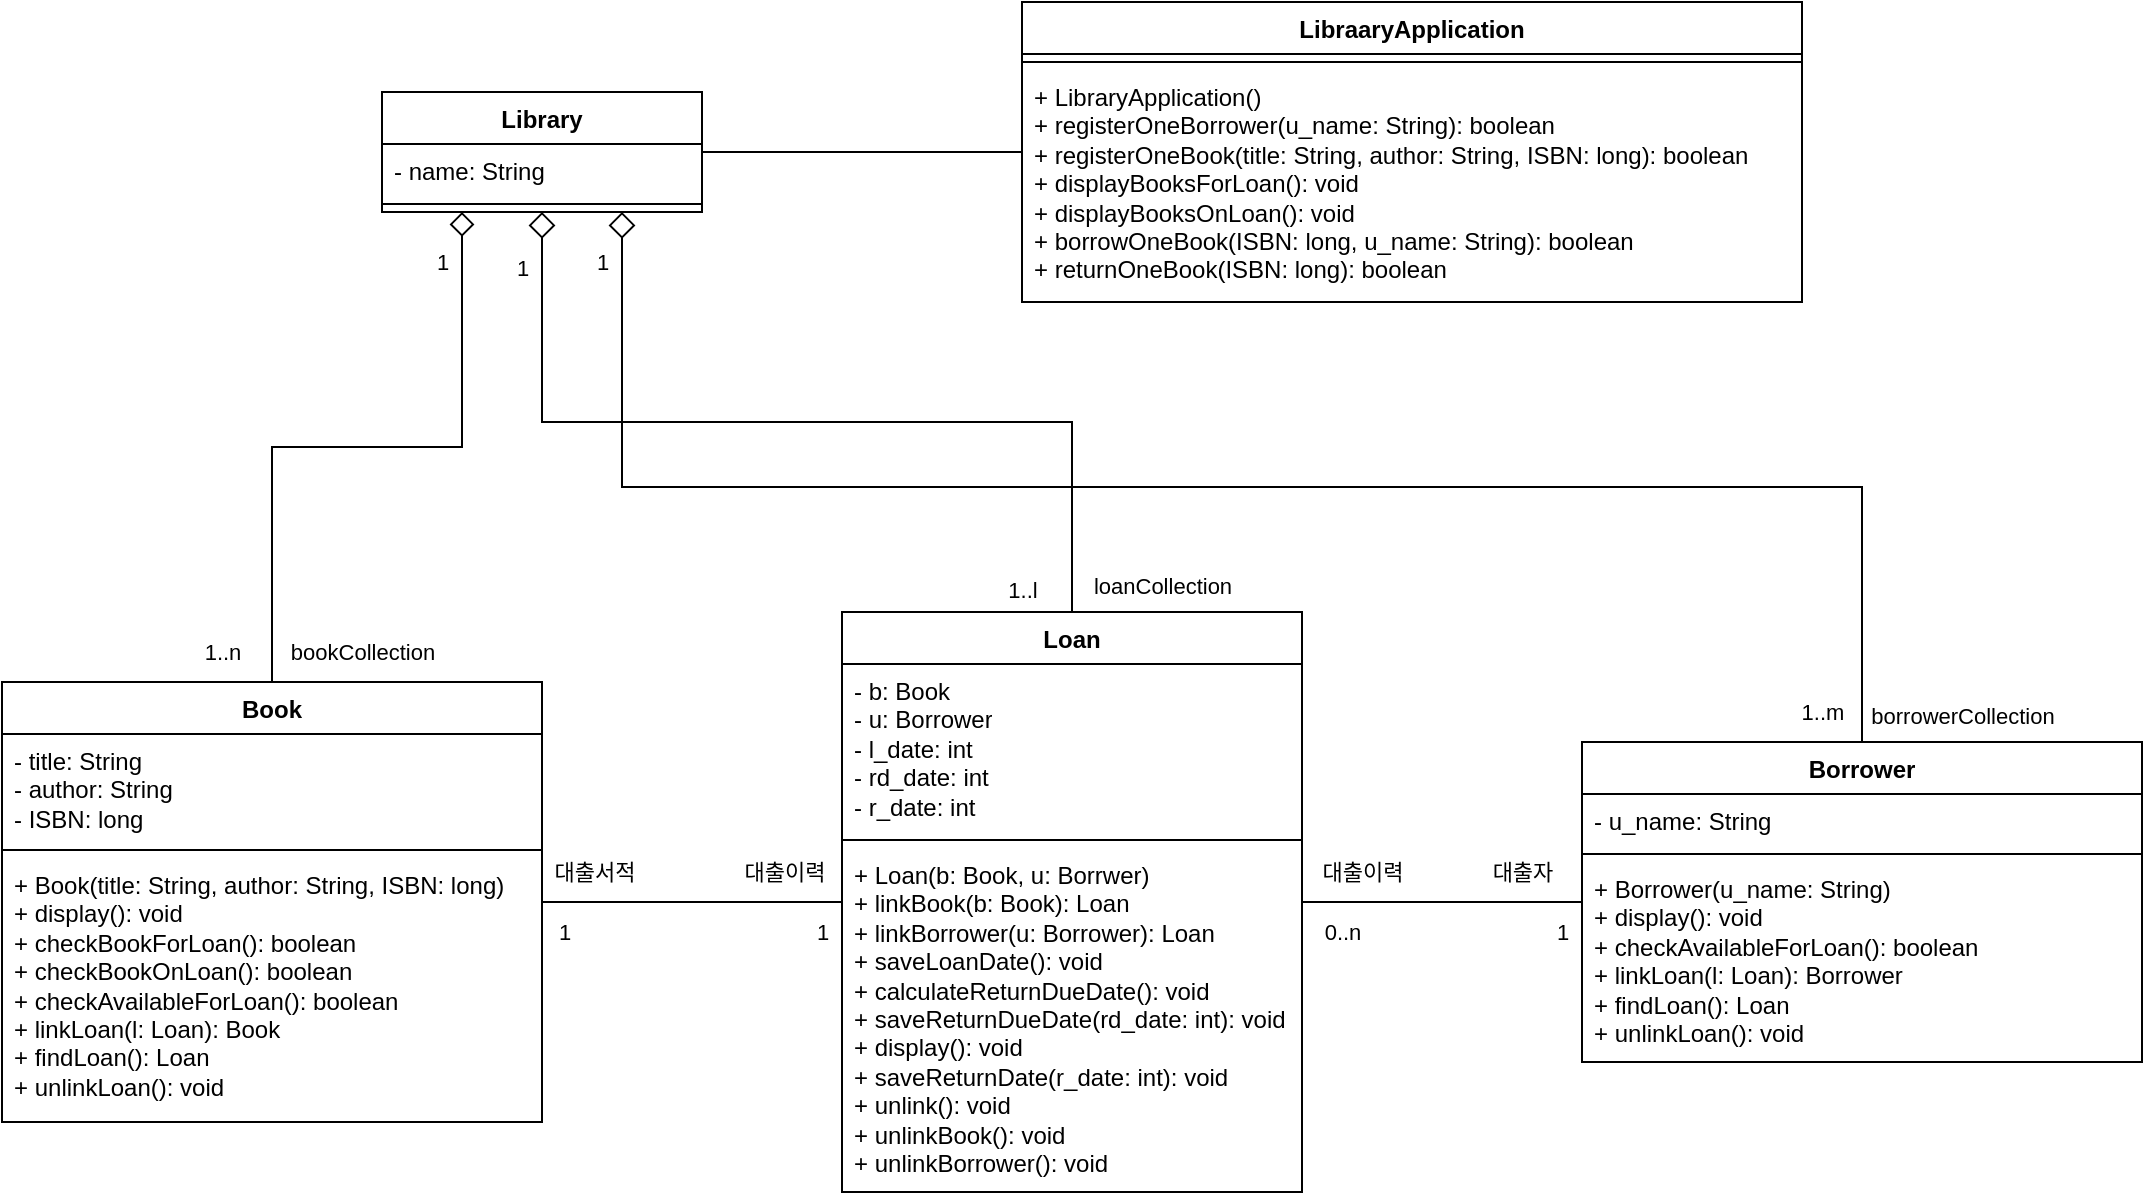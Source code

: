 <mxfile version="22.1.3" type="google">
  <diagram name="Page-1" id="c4acf3e9-155e-7222-9cf6-157b1a14988f">
    <mxGraphModel grid="1" page="1" gridSize="10" guides="1" tooltips="1" connect="1" arrows="1" fold="1" pageScale="1" pageWidth="850" pageHeight="1100" background="none" math="0" shadow="0">
      <root>
        <mxCell id="0" />
        <mxCell id="1" parent="0" />
        <mxCell id="Milk-nHkZDeJSsroibHT-47" style="edgeStyle=orthogonalEdgeStyle;rounded=0;orthogonalLoop=1;jettySize=auto;html=1;exitX=1;exitY=0.5;exitDx=0;exitDy=0;endArrow=none;endFill=0;" edge="1" parent="1" source="Milk-nHkZDeJSsroibHT-1" target="Milk-nHkZDeJSsroibHT-5">
          <mxGeometry relative="1" as="geometry" />
        </mxCell>
        <mxCell id="Milk-nHkZDeJSsroibHT-1" value="Library" style="swimlane;fontStyle=1;align=center;verticalAlign=top;childLayout=stackLayout;horizontal=1;startSize=26;horizontalStack=0;resizeParent=1;resizeParentMax=0;resizeLast=0;collapsible=1;marginBottom=0;whiteSpace=wrap;html=1;" vertex="1" parent="1">
          <mxGeometry x="150" y="60" width="160" height="60" as="geometry" />
        </mxCell>
        <mxCell id="Milk-nHkZDeJSsroibHT-2" value="- name: String" style="text;strokeColor=none;fillColor=none;align=left;verticalAlign=top;spacingLeft=4;spacingRight=4;overflow=hidden;rotatable=0;points=[[0,0.5],[1,0.5]];portConstraint=eastwest;whiteSpace=wrap;html=1;" vertex="1" parent="Milk-nHkZDeJSsroibHT-1">
          <mxGeometry y="26" width="160" height="26" as="geometry" />
        </mxCell>
        <mxCell id="Milk-nHkZDeJSsroibHT-3" value="" style="line;strokeWidth=1;fillColor=none;align=left;verticalAlign=middle;spacingTop=-1;spacingLeft=3;spacingRight=3;rotatable=0;labelPosition=right;points=[];portConstraint=eastwest;strokeColor=inherit;" vertex="1" parent="Milk-nHkZDeJSsroibHT-1">
          <mxGeometry y="52" width="160" height="8" as="geometry" />
        </mxCell>
        <mxCell id="Milk-nHkZDeJSsroibHT-5" value="LibraaryApplication" style="swimlane;fontStyle=1;align=center;verticalAlign=top;childLayout=stackLayout;horizontal=1;startSize=26;horizontalStack=0;resizeParent=1;resizeParentMax=0;resizeLast=0;collapsible=1;marginBottom=0;whiteSpace=wrap;html=1;" vertex="1" parent="1">
          <mxGeometry x="470" y="15" width="390" height="150" as="geometry">
            <mxRectangle x="440" y="47" width="150" height="30" as="alternateBounds" />
          </mxGeometry>
        </mxCell>
        <mxCell id="Milk-nHkZDeJSsroibHT-7" value="" style="line;strokeWidth=1;fillColor=none;align=left;verticalAlign=middle;spacingTop=-1;spacingLeft=3;spacingRight=3;rotatable=0;labelPosition=right;points=[];portConstraint=eastwest;strokeColor=inherit;" vertex="1" parent="Milk-nHkZDeJSsroibHT-5">
          <mxGeometry y="26" width="390" height="8" as="geometry" />
        </mxCell>
        <mxCell id="Milk-nHkZDeJSsroibHT-8" value="+ LibraryApplication()&lt;br&gt;+ registerOneBorrower(u_name: String): boolean&lt;br&gt;+ registerOneBook(title: String, author: String, ISBN: long): boolean&lt;br&gt;+ displayBooksForLoan(): void&lt;br&gt;+ displayBooksOnLoan(): void&lt;br&gt;+&amp;nbsp;borrowOneBook(ISBN: long, u_name: String): boolean&lt;br&gt;+ returnOneBook(ISBN: long): boolean" style="text;strokeColor=none;fillColor=none;align=left;verticalAlign=top;spacingLeft=4;spacingRight=4;overflow=hidden;rotatable=0;points=[[0,0.5],[1,0.5]];portConstraint=eastwest;whiteSpace=wrap;html=1;" vertex="1" parent="Milk-nHkZDeJSsroibHT-5">
          <mxGeometry y="34" width="390" height="116" as="geometry" />
        </mxCell>
        <mxCell id="Milk-nHkZDeJSsroibHT-17" style="edgeStyle=orthogonalEdgeStyle;rounded=0;orthogonalLoop=1;jettySize=auto;html=1;exitX=0.5;exitY=0;exitDx=0;exitDy=0;entryX=0.25;entryY=1;entryDx=0;entryDy=0;endArrow=diamond;endFill=0;strokeWidth=1;endSize=10;" edge="1" parent="1" source="Milk-nHkZDeJSsroibHT-13" target="Milk-nHkZDeJSsroibHT-1">
          <mxGeometry relative="1" as="geometry" />
        </mxCell>
        <mxCell id="Milk-nHkZDeJSsroibHT-38" value="1..n" style="edgeLabel;html=1;align=center;verticalAlign=middle;resizable=0;points=[];" connectable="0" vertex="1" parent="Milk-nHkZDeJSsroibHT-17">
          <mxGeometry x="-0.849" y="2" relative="1" as="geometry">
            <mxPoint x="-23" y="10" as="offset" />
          </mxGeometry>
        </mxCell>
        <mxCell id="Milk-nHkZDeJSsroibHT-39" value="bookCollection" style="edgeLabel;html=1;align=center;verticalAlign=middle;resizable=0;points=[];" connectable="0" vertex="1" parent="Milk-nHkZDeJSsroibHT-17">
          <mxGeometry x="-0.906" y="1" relative="1" as="geometry">
            <mxPoint x="46" as="offset" />
          </mxGeometry>
        </mxCell>
        <mxCell id="Milk-nHkZDeJSsroibHT-44" value="1" style="edgeLabel;html=1;align=center;verticalAlign=middle;resizable=0;points=[];" connectable="0" vertex="1" parent="Milk-nHkZDeJSsroibHT-17">
          <mxGeometry x="0.853" y="-1" relative="1" as="geometry">
            <mxPoint x="-11" as="offset" />
          </mxGeometry>
        </mxCell>
        <mxCell id="Milk-nHkZDeJSsroibHT-26" style="edgeStyle=orthogonalEdgeStyle;rounded=0;orthogonalLoop=1;jettySize=auto;html=1;exitX=1;exitY=0.5;exitDx=0;exitDy=0;endArrow=none;endFill=0;" edge="1" parent="1" source="Milk-nHkZDeJSsroibHT-13" target="Milk-nHkZDeJSsroibHT-18">
          <mxGeometry relative="1" as="geometry" />
        </mxCell>
        <mxCell id="Milk-nHkZDeJSsroibHT-34" value="1" style="edgeLabel;html=1;align=center;verticalAlign=middle;resizable=0;points=[];" connectable="0" vertex="1" parent="Milk-nHkZDeJSsroibHT-26">
          <mxGeometry x="0.721" y="4" relative="1" as="geometry">
            <mxPoint x="11" y="19" as="offset" />
          </mxGeometry>
        </mxCell>
        <mxCell id="Milk-nHkZDeJSsroibHT-35" value="1" style="edgeLabel;html=1;align=center;verticalAlign=middle;resizable=0;points=[];" connectable="0" vertex="1" parent="Milk-nHkZDeJSsroibHT-26">
          <mxGeometry x="-0.556" y="-2" relative="1" as="geometry">
            <mxPoint x="-23" y="13" as="offset" />
          </mxGeometry>
        </mxCell>
        <mxCell id="Milk-nHkZDeJSsroibHT-36" value="대출서적" style="edgeLabel;html=1;align=center;verticalAlign=middle;resizable=0;points=[];" connectable="0" vertex="1" parent="Milk-nHkZDeJSsroibHT-26">
          <mxGeometry x="-0.657" y="3" relative="1" as="geometry">
            <mxPoint y="-12" as="offset" />
          </mxGeometry>
        </mxCell>
        <mxCell id="Milk-nHkZDeJSsroibHT-37" value="대출이력" style="edgeLabel;html=1;align=center;verticalAlign=middle;resizable=0;points=[];" connectable="0" vertex="1" parent="Milk-nHkZDeJSsroibHT-26">
          <mxGeometry x="0.79" y="3" relative="1" as="geometry">
            <mxPoint x="-14" y="-12" as="offset" />
          </mxGeometry>
        </mxCell>
        <mxCell id="Milk-nHkZDeJSsroibHT-13" value="Book" style="swimlane;fontStyle=1;align=center;verticalAlign=top;childLayout=stackLayout;horizontal=1;startSize=26;horizontalStack=0;resizeParent=1;resizeParentMax=0;resizeLast=0;collapsible=1;marginBottom=0;whiteSpace=wrap;html=1;" vertex="1" parent="1">
          <mxGeometry x="-40" y="355" width="270" height="220" as="geometry" />
        </mxCell>
        <mxCell id="Milk-nHkZDeJSsroibHT-14" value="- title: String&lt;br&gt;- author: String&lt;br&gt;- ISBN: long" style="text;strokeColor=none;fillColor=none;align=left;verticalAlign=top;spacingLeft=4;spacingRight=4;overflow=hidden;rotatable=0;points=[[0,0.5],[1,0.5]];portConstraint=eastwest;whiteSpace=wrap;html=1;" vertex="1" parent="Milk-nHkZDeJSsroibHT-13">
          <mxGeometry y="26" width="270" height="54" as="geometry" />
        </mxCell>
        <mxCell id="Milk-nHkZDeJSsroibHT-15" value="" style="line;strokeWidth=1;fillColor=none;align=left;verticalAlign=middle;spacingTop=-1;spacingLeft=3;spacingRight=3;rotatable=0;labelPosition=right;points=[];portConstraint=eastwest;strokeColor=inherit;" vertex="1" parent="Milk-nHkZDeJSsroibHT-13">
          <mxGeometry y="80" width="270" height="8" as="geometry" />
        </mxCell>
        <mxCell id="Milk-nHkZDeJSsroibHT-16" value="+ Book(title: String, author: String, ISBN: long)&lt;br&gt;+ display(): void&lt;br&gt;+ checkBookForLoan(): boolean&lt;br&gt;+ checkBookOnLoan(): boolean&lt;br&gt;+ checkAvailableForLoan(): boolean&lt;br&gt;+ linkLoan(l: Loan): Book&lt;br&gt;+ findLoan(): Loan&lt;br&gt;+ unlinkLoan(): void" style="text;strokeColor=none;fillColor=none;align=left;verticalAlign=top;spacingLeft=4;spacingRight=4;overflow=hidden;rotatable=0;points=[[0,0.5],[1,0.5]];portConstraint=eastwest;whiteSpace=wrap;html=1;" vertex="1" parent="Milk-nHkZDeJSsroibHT-13">
          <mxGeometry y="88" width="270" height="132" as="geometry" />
        </mxCell>
        <mxCell id="Milk-nHkZDeJSsroibHT-18" value="Loan" style="swimlane;fontStyle=1;align=center;verticalAlign=top;childLayout=stackLayout;horizontal=1;startSize=26;horizontalStack=0;resizeParent=1;resizeParentMax=0;resizeLast=0;collapsible=1;marginBottom=0;whiteSpace=wrap;html=1;" vertex="1" parent="1">
          <mxGeometry x="380" y="320" width="230" height="290" as="geometry" />
        </mxCell>
        <mxCell id="Milk-nHkZDeJSsroibHT-19" value="- b: Book&lt;br&gt;- u: Borrower&lt;br&gt;- l_date: int&lt;br&gt;- rd_date: int&lt;br&gt;- r_date: int" style="text;strokeColor=none;fillColor=none;align=left;verticalAlign=top;spacingLeft=4;spacingRight=4;overflow=hidden;rotatable=0;points=[[0,0.5],[1,0.5]];portConstraint=eastwest;whiteSpace=wrap;html=1;" vertex="1" parent="Milk-nHkZDeJSsroibHT-18">
          <mxGeometry y="26" width="230" height="84" as="geometry" />
        </mxCell>
        <mxCell id="Milk-nHkZDeJSsroibHT-20" value="" style="line;strokeWidth=1;fillColor=none;align=left;verticalAlign=middle;spacingTop=-1;spacingLeft=3;spacingRight=3;rotatable=0;labelPosition=right;points=[];portConstraint=eastwest;strokeColor=inherit;" vertex="1" parent="Milk-nHkZDeJSsroibHT-18">
          <mxGeometry y="110" width="230" height="8" as="geometry" />
        </mxCell>
        <mxCell id="Milk-nHkZDeJSsroibHT-21" value="+ Loan(b: Book, u: Borrwer)&lt;br&gt;+ linkBook(b: Book): Loan&lt;br&gt;+ linkBorrower(u: Borrower): Loan&lt;br&gt;+ saveLoanDate(): void&lt;br&gt;+ calculateReturnDueDate(): void&lt;br&gt;+ saveReturnDueDate(rd_date: int): void&lt;br&gt;+ display(): void&lt;br&gt;+ saveReturnDate(r_date: int): void&lt;br&gt;+ unlink(): void&lt;br&gt;+ unlinkBook(): void&lt;br&gt;+ unlinkBorrower(): void" style="text;strokeColor=none;fillColor=none;align=left;verticalAlign=top;spacingLeft=4;spacingRight=4;overflow=hidden;rotatable=0;points=[[0,0.5],[1,0.5]];portConstraint=eastwest;whiteSpace=wrap;html=1;" vertex="1" parent="Milk-nHkZDeJSsroibHT-18">
          <mxGeometry y="118" width="230" height="172" as="geometry" />
        </mxCell>
        <mxCell id="Milk-nHkZDeJSsroibHT-27" style="edgeStyle=orthogonalEdgeStyle;rounded=0;orthogonalLoop=1;jettySize=auto;html=1;exitX=0;exitY=0.5;exitDx=0;exitDy=0;endArrow=none;endFill=0;" edge="1" parent="1" source="Milk-nHkZDeJSsroibHT-22" target="Milk-nHkZDeJSsroibHT-18">
          <mxGeometry relative="1" as="geometry" />
        </mxCell>
        <mxCell id="Milk-nHkZDeJSsroibHT-30" value="0..n" style="edgeLabel;html=1;align=center;verticalAlign=middle;resizable=0;points=[];" connectable="0" vertex="1" parent="Milk-nHkZDeJSsroibHT-27">
          <mxGeometry x="0.491" relative="1" as="geometry">
            <mxPoint x="-16" y="15" as="offset" />
          </mxGeometry>
        </mxCell>
        <mxCell id="Milk-nHkZDeJSsroibHT-31" value="1" style="edgeLabel;html=1;align=center;verticalAlign=middle;resizable=0;points=[];" connectable="0" vertex="1" parent="Milk-nHkZDeJSsroibHT-27">
          <mxGeometry x="-0.742" relative="1" as="geometry">
            <mxPoint x="8" y="15" as="offset" />
          </mxGeometry>
        </mxCell>
        <mxCell id="Milk-nHkZDeJSsroibHT-32" value="대출이력" style="edgeLabel;html=1;align=center;verticalAlign=middle;resizable=0;points=[];" connectable="0" vertex="1" parent="Milk-nHkZDeJSsroibHT-27">
          <mxGeometry x="0.36" y="-1" relative="1" as="geometry">
            <mxPoint x="-15" y="-14" as="offset" />
          </mxGeometry>
        </mxCell>
        <mxCell id="Milk-nHkZDeJSsroibHT-33" value="대출자" style="edgeLabel;html=1;align=center;verticalAlign=middle;resizable=0;points=[];" connectable="0" vertex="1" parent="Milk-nHkZDeJSsroibHT-27">
          <mxGeometry x="-0.503" relative="1" as="geometry">
            <mxPoint x="5" y="-15" as="offset" />
          </mxGeometry>
        </mxCell>
        <mxCell id="Milk-nHkZDeJSsroibHT-29" style="edgeStyle=orthogonalEdgeStyle;rounded=0;orthogonalLoop=1;jettySize=auto;html=1;exitX=0.5;exitY=0;exitDx=0;exitDy=0;entryX=0.75;entryY=1;entryDx=0;entryDy=0;endArrow=diamond;endFill=0;startSize=6;endSize=11;" edge="1" parent="1" source="Milk-nHkZDeJSsroibHT-22" target="Milk-nHkZDeJSsroibHT-1">
          <mxGeometry relative="1" as="geometry" />
        </mxCell>
        <mxCell id="Milk-nHkZDeJSsroibHT-42" value="1..m" style="edgeLabel;html=1;align=center;verticalAlign=middle;resizable=0;points=[];" connectable="0" vertex="1" parent="Milk-nHkZDeJSsroibHT-29">
          <mxGeometry x="-0.98" y="-1" relative="1" as="geometry">
            <mxPoint x="-21" y="-6" as="offset" />
          </mxGeometry>
        </mxCell>
        <mxCell id="Milk-nHkZDeJSsroibHT-43" value="borrowerCollection" style="edgeLabel;html=1;align=center;verticalAlign=middle;resizable=0;points=[];" connectable="0" vertex="1" parent="Milk-nHkZDeJSsroibHT-29">
          <mxGeometry x="-0.969" relative="1" as="geometry">
            <mxPoint x="50" as="offset" />
          </mxGeometry>
        </mxCell>
        <mxCell id="Milk-nHkZDeJSsroibHT-46" value="1" style="edgeLabel;html=1;align=center;verticalAlign=middle;resizable=0;points=[];" connectable="0" vertex="1" parent="Milk-nHkZDeJSsroibHT-29">
          <mxGeometry x="0.945" y="3" relative="1" as="geometry">
            <mxPoint x="-7" as="offset" />
          </mxGeometry>
        </mxCell>
        <mxCell id="Milk-nHkZDeJSsroibHT-22" value="Borrower" style="swimlane;fontStyle=1;align=center;verticalAlign=top;childLayout=stackLayout;horizontal=1;startSize=26;horizontalStack=0;resizeParent=1;resizeParentMax=0;resizeLast=0;collapsible=1;marginBottom=0;whiteSpace=wrap;html=1;" vertex="1" parent="1">
          <mxGeometry x="750" y="385" width="280" height="160" as="geometry" />
        </mxCell>
        <mxCell id="Milk-nHkZDeJSsroibHT-23" value="- u_name: String" style="text;strokeColor=none;fillColor=none;align=left;verticalAlign=top;spacingLeft=4;spacingRight=4;overflow=hidden;rotatable=0;points=[[0,0.5],[1,0.5]];portConstraint=eastwest;whiteSpace=wrap;html=1;" vertex="1" parent="Milk-nHkZDeJSsroibHT-22">
          <mxGeometry y="26" width="280" height="26" as="geometry" />
        </mxCell>
        <mxCell id="Milk-nHkZDeJSsroibHT-24" value="" style="line;strokeWidth=1;fillColor=none;align=left;verticalAlign=middle;spacingTop=-1;spacingLeft=3;spacingRight=3;rotatable=0;labelPosition=right;points=[];portConstraint=eastwest;strokeColor=inherit;" vertex="1" parent="Milk-nHkZDeJSsroibHT-22">
          <mxGeometry y="52" width="280" height="8" as="geometry" />
        </mxCell>
        <mxCell id="Milk-nHkZDeJSsroibHT-25" value="+ Borrower(u_name: String)&lt;br&gt;+ display(): void&lt;br&gt;+ checkAvailableForLoan(): boolean&lt;br&gt;+ linkLoan(l: Loan): Borrower&lt;br&gt;+ findLoan(): Loan&lt;br&gt;+ unlinkLoan(): void" style="text;strokeColor=none;fillColor=none;align=left;verticalAlign=top;spacingLeft=4;spacingRight=4;overflow=hidden;rotatable=0;points=[[0,0.5],[1,0.5]];portConstraint=eastwest;whiteSpace=wrap;html=1;" vertex="1" parent="Milk-nHkZDeJSsroibHT-22">
          <mxGeometry y="60" width="280" height="100" as="geometry" />
        </mxCell>
        <mxCell id="Milk-nHkZDeJSsroibHT-28" style="edgeStyle=orthogonalEdgeStyle;rounded=0;orthogonalLoop=1;jettySize=auto;html=1;exitX=0.5;exitY=0;exitDx=0;exitDy=0;entryX=0.5;entryY=1;entryDx=0;entryDy=0;entryPerimeter=0;endArrow=diamond;endFill=0;endSize=11;" edge="1" parent="1" source="Milk-nHkZDeJSsroibHT-18" target="Milk-nHkZDeJSsroibHT-3">
          <mxGeometry relative="1" as="geometry" />
        </mxCell>
        <mxCell id="Milk-nHkZDeJSsroibHT-40" value="1..l" style="edgeLabel;html=1;align=center;verticalAlign=middle;resizable=0;points=[];" connectable="0" vertex="1" parent="Milk-nHkZDeJSsroibHT-28">
          <mxGeometry x="-0.953" y="2" relative="1" as="geometry">
            <mxPoint x="-23" as="offset" />
          </mxGeometry>
        </mxCell>
        <mxCell id="Milk-nHkZDeJSsroibHT-41" value="loanCollection" style="edgeLabel;html=1;align=center;verticalAlign=middle;resizable=0;points=[];" connectable="0" vertex="1" parent="Milk-nHkZDeJSsroibHT-28">
          <mxGeometry x="-0.945" y="-3" relative="1" as="geometry">
            <mxPoint x="42" as="offset" />
          </mxGeometry>
        </mxCell>
        <mxCell id="Milk-nHkZDeJSsroibHT-45" value="1" style="edgeLabel;html=1;align=center;verticalAlign=middle;resizable=0;points=[];" connectable="0" vertex="1" parent="Milk-nHkZDeJSsroibHT-28">
          <mxGeometry x="0.879" y="3" relative="1" as="geometry">
            <mxPoint x="-7" as="offset" />
          </mxGeometry>
        </mxCell>
      </root>
    </mxGraphModel>
  </diagram>
</mxfile>
